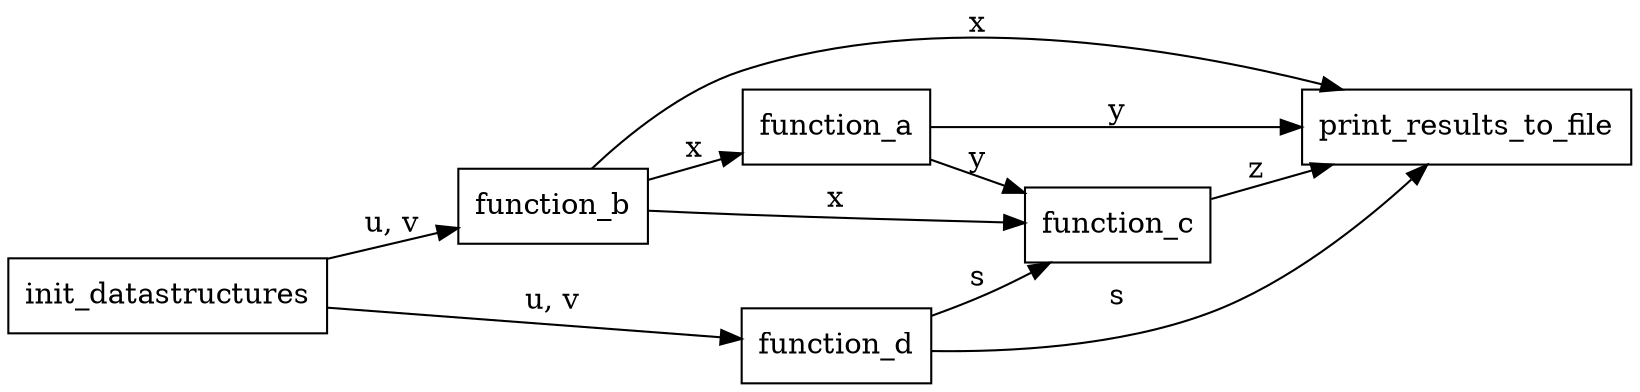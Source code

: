 digraph G {
    rankdir=LR; // Left to right

    node [shape=box]; // Sets the shape of all nodes to boxes

    // Defining nodes
    Init [label="init_datastructures"];
    FuncA [label="function_a"];
    FuncB [label="function_b"];
    FuncC [label="function_c"];
    FuncD [label="function_d"];
    Print [label="print_results_to_file"];

    // Defining edges
    Init -> FuncB [label="u, v"];
    Init -> FuncD [label="u, v"];
    FuncB -> FuncA [label="x"];
    FuncD -> FuncC [label="s"];
    FuncA -> FuncC [label="y"];
    FuncB -> FuncC [label="x"];
    FuncC -> Print [label="z"];
    FuncA -> Print [label="y"];
    FuncB -> Print [label="x"];
    FuncD -> Print [label="s"];
}
